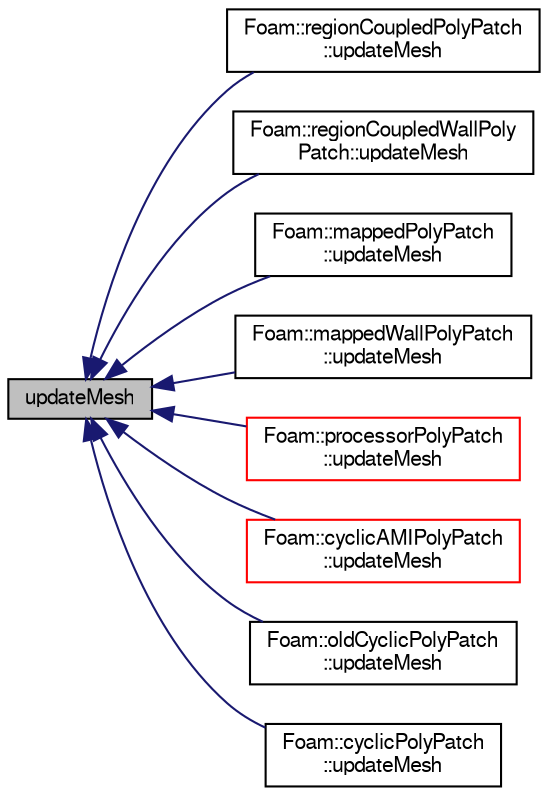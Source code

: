 digraph "updateMesh"
{
  bgcolor="transparent";
  edge [fontname="FreeSans",fontsize="10",labelfontname="FreeSans",labelfontsize="10"];
  node [fontname="FreeSans",fontsize="10",shape=record];
  rankdir="LR";
  Node1 [label="updateMesh",height=0.2,width=0.4,color="black", fillcolor="grey75", style="filled" fontcolor="black"];
  Node1 -> Node2 [dir="back",color="midnightblue",fontsize="10",style="solid",fontname="FreeSans"];
  Node2 [label="Foam::regionCoupledPolyPatch\l::updateMesh",height=0.2,width=0.4,color="black",URL="$a02064.html#a06139aa7a91eeed82560f0c3d03d1845",tooltip="Update of the patch topology. "];
  Node1 -> Node3 [dir="back",color="midnightblue",fontsize="10",style="solid",fontname="FreeSans"];
  Node3 [label="Foam::regionCoupledWallPoly\lPatch::updateMesh",height=0.2,width=0.4,color="black",URL="$a02069.html#a06139aa7a91eeed82560f0c3d03d1845",tooltip="Update of the patch topology. "];
  Node1 -> Node4 [dir="back",color="midnightblue",fontsize="10",style="solid",fontname="FreeSans"];
  Node4 [label="Foam::mappedPolyPatch\l::updateMesh",height=0.2,width=0.4,color="black",URL="$a01384.html#a06139aa7a91eeed82560f0c3d03d1845",tooltip="Update of the patch topology. "];
  Node1 -> Node5 [dir="back",color="midnightblue",fontsize="10",style="solid",fontname="FreeSans"];
  Node5 [label="Foam::mappedWallPolyPatch\l::updateMesh",height=0.2,width=0.4,color="black",URL="$a01390.html#a06139aa7a91eeed82560f0c3d03d1845",tooltip="Update of the patch topology. "];
  Node1 -> Node6 [dir="back",color="midnightblue",fontsize="10",style="solid",fontname="FreeSans"];
  Node6 [label="Foam::processorPolyPatch\l::updateMesh",height=0.2,width=0.4,color="red",URL="$a01938.html#a06139aa7a91eeed82560f0c3d03d1845",tooltip="Update of the patch topology. "];
  Node1 -> Node7 [dir="back",color="midnightblue",fontsize="10",style="solid",fontname="FreeSans"];
  Node7 [label="Foam::cyclicAMIPolyPatch\l::updateMesh",height=0.2,width=0.4,color="red",URL="$a00453.html#a06139aa7a91eeed82560f0c3d03d1845",tooltip="Update of the patch topology. "];
  Node1 -> Node8 [dir="back",color="midnightblue",fontsize="10",style="solid",fontname="FreeSans"];
  Node8 [label="Foam::oldCyclicPolyPatch\l::updateMesh",height=0.2,width=0.4,color="black",URL="$a01656.html#a06139aa7a91eeed82560f0c3d03d1845",tooltip="Update of the patch topology. "];
  Node1 -> Node9 [dir="back",color="midnightblue",fontsize="10",style="solid",fontname="FreeSans"];
  Node9 [label="Foam::cyclicPolyPatch\l::updateMesh",height=0.2,width=0.4,color="black",URL="$a00463.html#a06139aa7a91eeed82560f0c3d03d1845",tooltip="Update of the patch topology. "];
}
